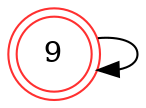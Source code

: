 digraph {   
    node [shape = doublecircle, color = firebrick1] 9 ;
    node [shape = circle];
    node [color= firebrick1];
    9 -> 9;	
}